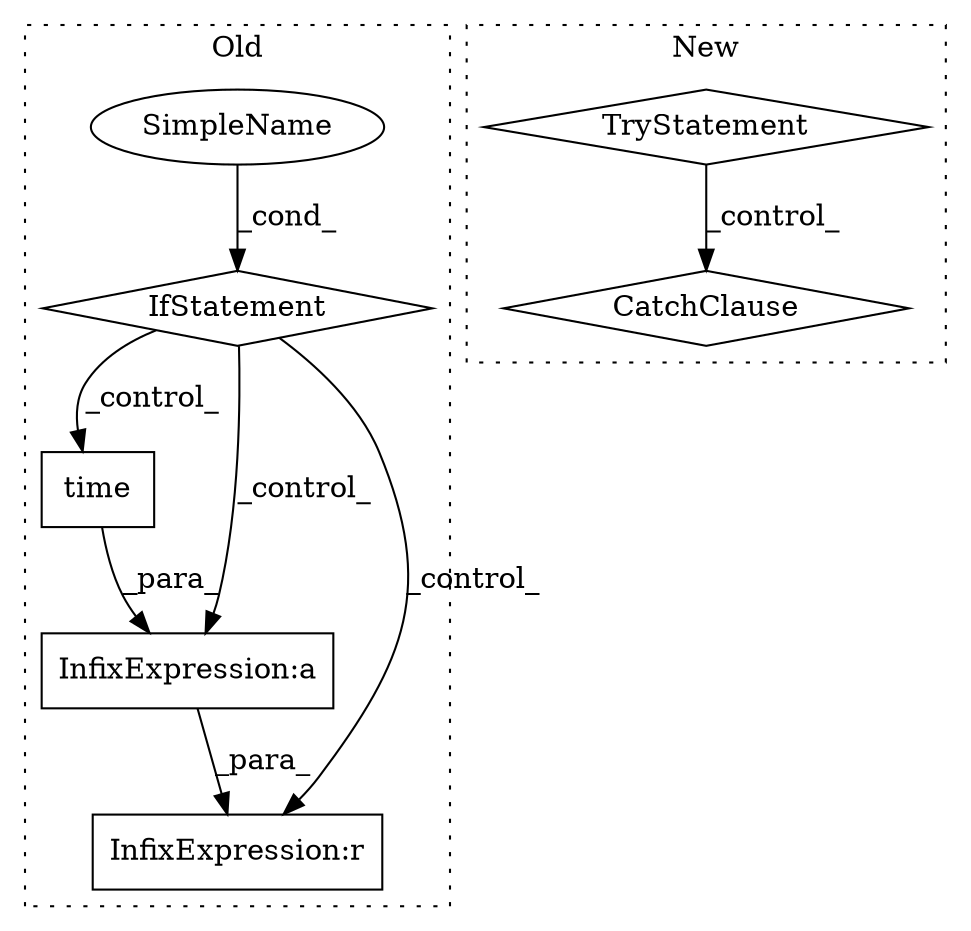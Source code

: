 digraph G {
subgraph cluster0 {
1 [label="time" a="32" s="1293" l="6" shape="box"];
3 [label="InfixExpression:a" a="27" s="1299" l="3" shape="box"];
5 [label="IfStatement" a="25" s="877,898" l="4,2" shape="diamond"];
6 [label="InfixExpression:r" a="27" s="1371" l="3" shape="box"];
7 [label="SimpleName" a="42" s="" l="" shape="ellipse"];
label = "Old";
style="dotted";
}
subgraph cluster1 {
2 [label="CatchClause" a="12" s="884,926" l="13,2" shape="diamond"];
4 [label="TryStatement" a="54" s="816" l="4" shape="diamond"];
label = "New";
style="dotted";
}
1 -> 3 [label="_para_"];
3 -> 6 [label="_para_"];
4 -> 2 [label="_control_"];
5 -> 6 [label="_control_"];
5 -> 3 [label="_control_"];
5 -> 1 [label="_control_"];
7 -> 5 [label="_cond_"];
}